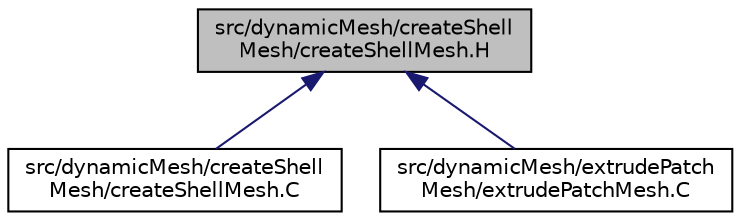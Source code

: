 digraph "src/dynamicMesh/createShellMesh/createShellMesh.H"
{
  bgcolor="transparent";
  edge [fontname="Helvetica",fontsize="10",labelfontname="Helvetica",labelfontsize="10"];
  node [fontname="Helvetica",fontsize="10",shape=record];
  Node172 [label="src/dynamicMesh/createShell\lMesh/createShellMesh.H",height=0.2,width=0.4,color="black", fillcolor="grey75", style="filled", fontcolor="black"];
  Node172 -> Node173 [dir="back",color="midnightblue",fontsize="10",style="solid",fontname="Helvetica"];
  Node173 [label="src/dynamicMesh/createShell\lMesh/createShellMesh.C",height=0.2,width=0.4,color="black",URL="$a00395.html"];
  Node172 -> Node174 [dir="back",color="midnightblue",fontsize="10",style="solid",fontname="Helvetica"];
  Node174 [label="src/dynamicMesh/extrudePatch\lMesh/extrudePatchMesh.C",height=0.2,width=0.4,color="black",URL="$a00401.html"];
}
